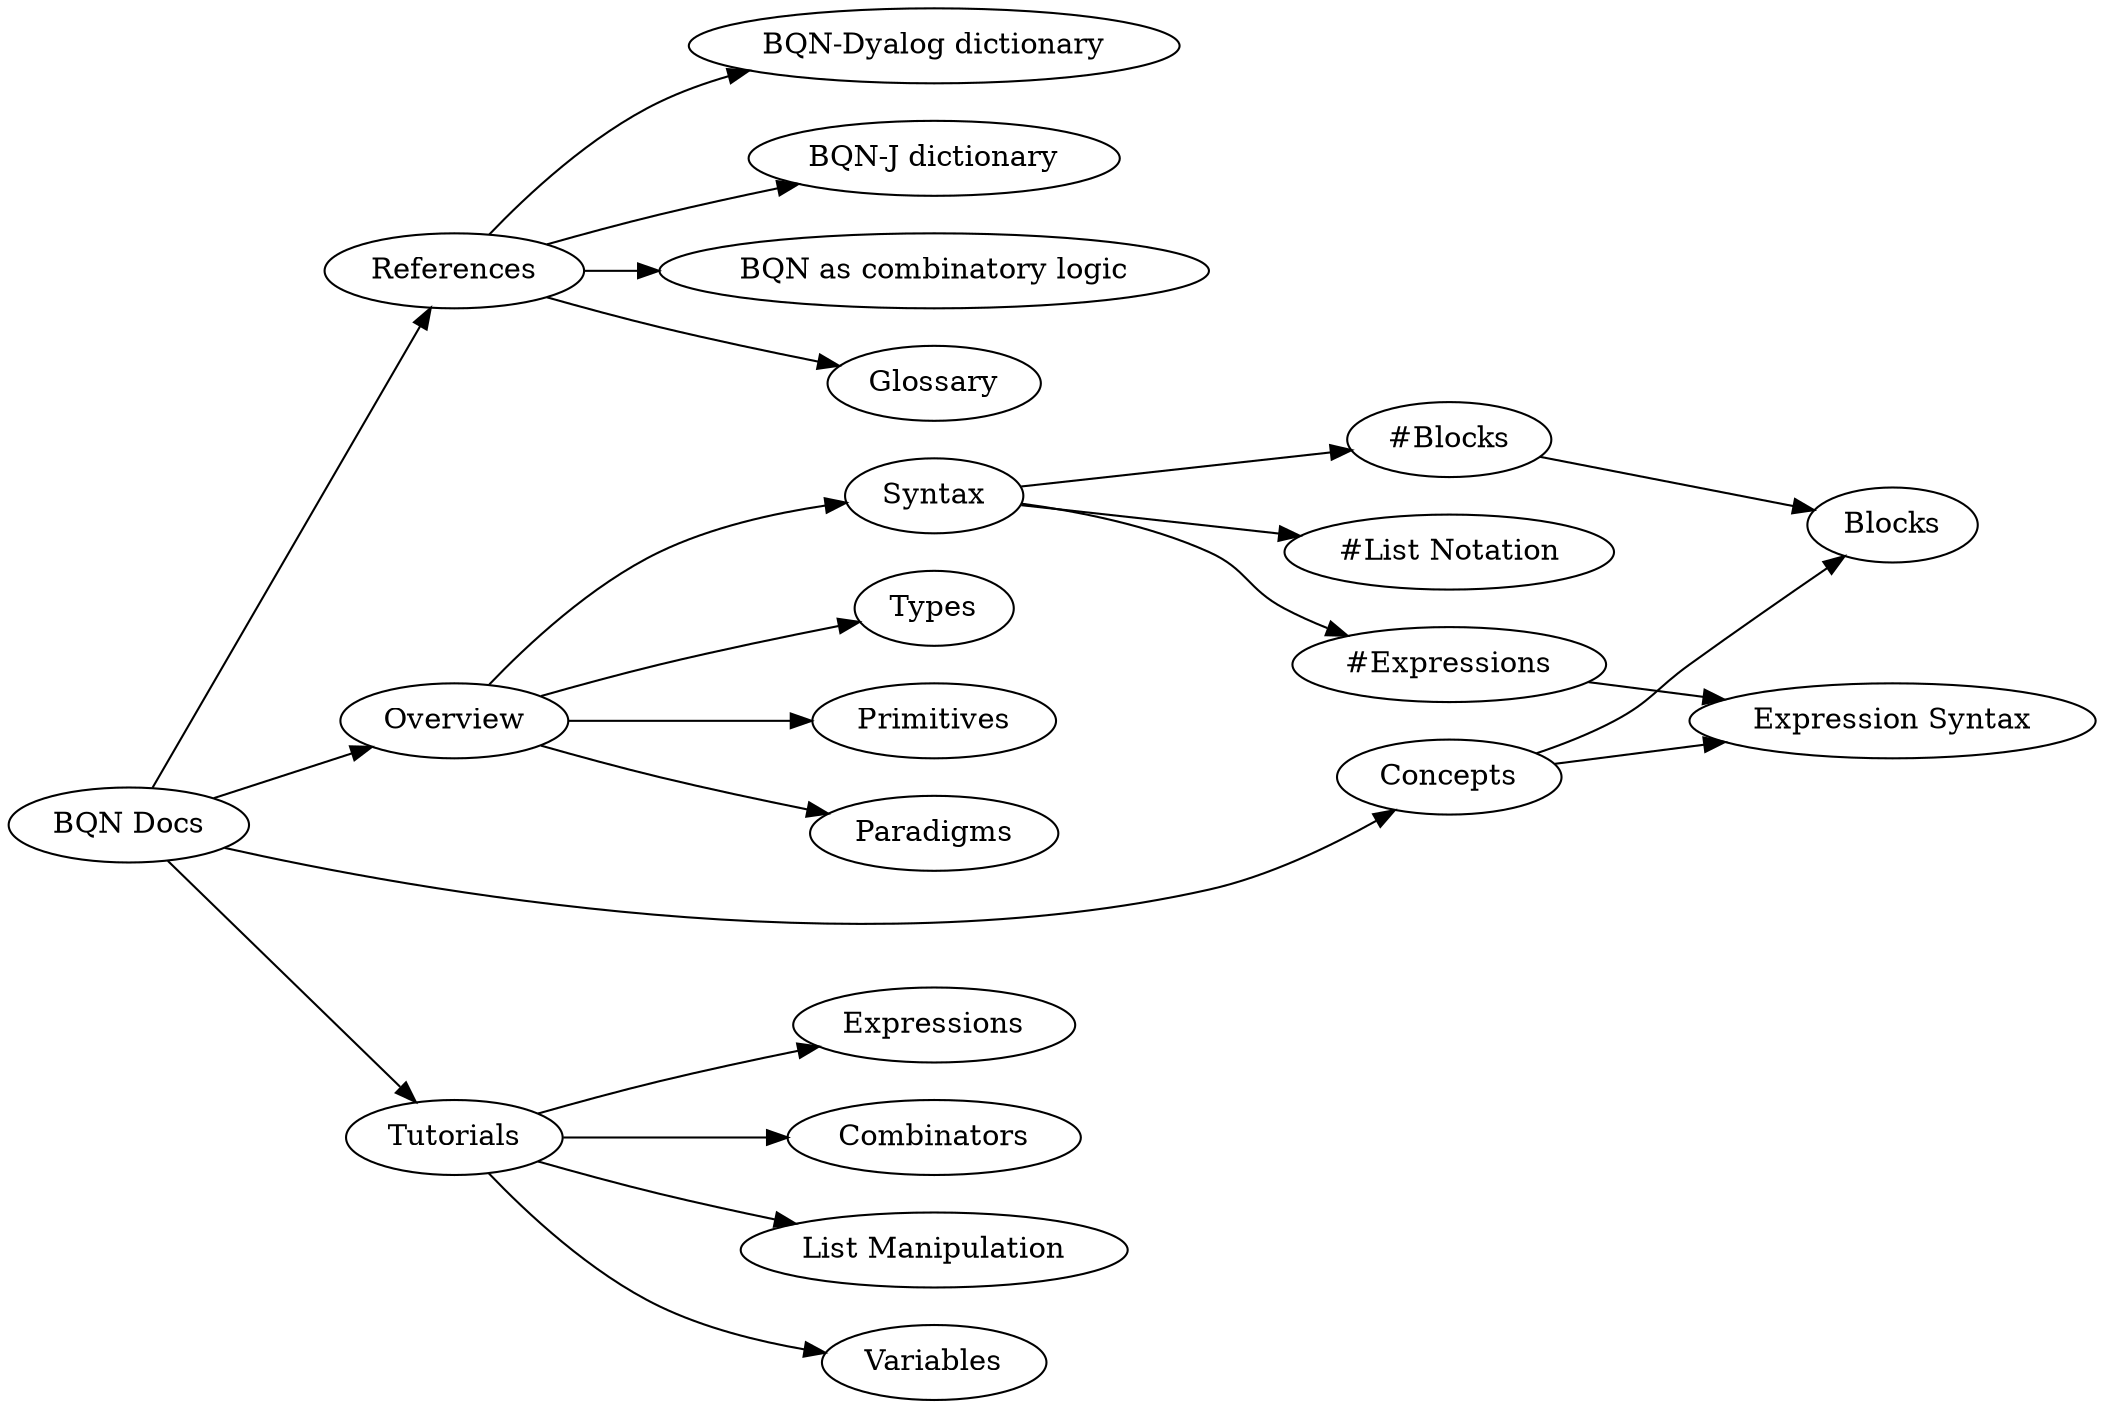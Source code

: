 digraph "bqn-doc-graph" {
	rankdir=LR
	Overview
	References
	Concepts
	Syntax
	Types
	Primitives
	Paradigms
	Glossary
	"BQN-Dyalog dictionary"
	"BQN-J dictionary"
	"BQN as combinatory logic"
	Blocks
	"Expression Syntax"
	Tutorials
	Variables
	Expressions
	Combinators
	"List Manipulation"
	"#Expressions"
	"#List Notation"
	"#Blocks"
	"BQN Docs" -> Overview
	"BQN Docs" -> References
	"BQN Docs" -> Concepts
	Overview -> Syntax
	Overview -> Types
	Overview -> Primitives
	Overview -> Paradigms
	References -> Glossary
	References -> "BQN-Dyalog dictionary"
	References -> "BQN-J dictionary"
	References -> "BQN as combinatory logic"
	Concepts -> Blocks
	"#Blocks" -> Blocks
	Concepts -> "Expression Syntax"
	"#Expressions" -> "Expression Syntax"
	"BQN Docs" -> Tutorials
	Tutorials -> Variables
	Tutorials -> Expressions
	Tutorials -> Combinators
	Tutorials -> "List Manipulation"
	Syntax -> "#Expressions"
	Syntax -> "#List Notation"
	Syntax -> "#Blocks"
}
